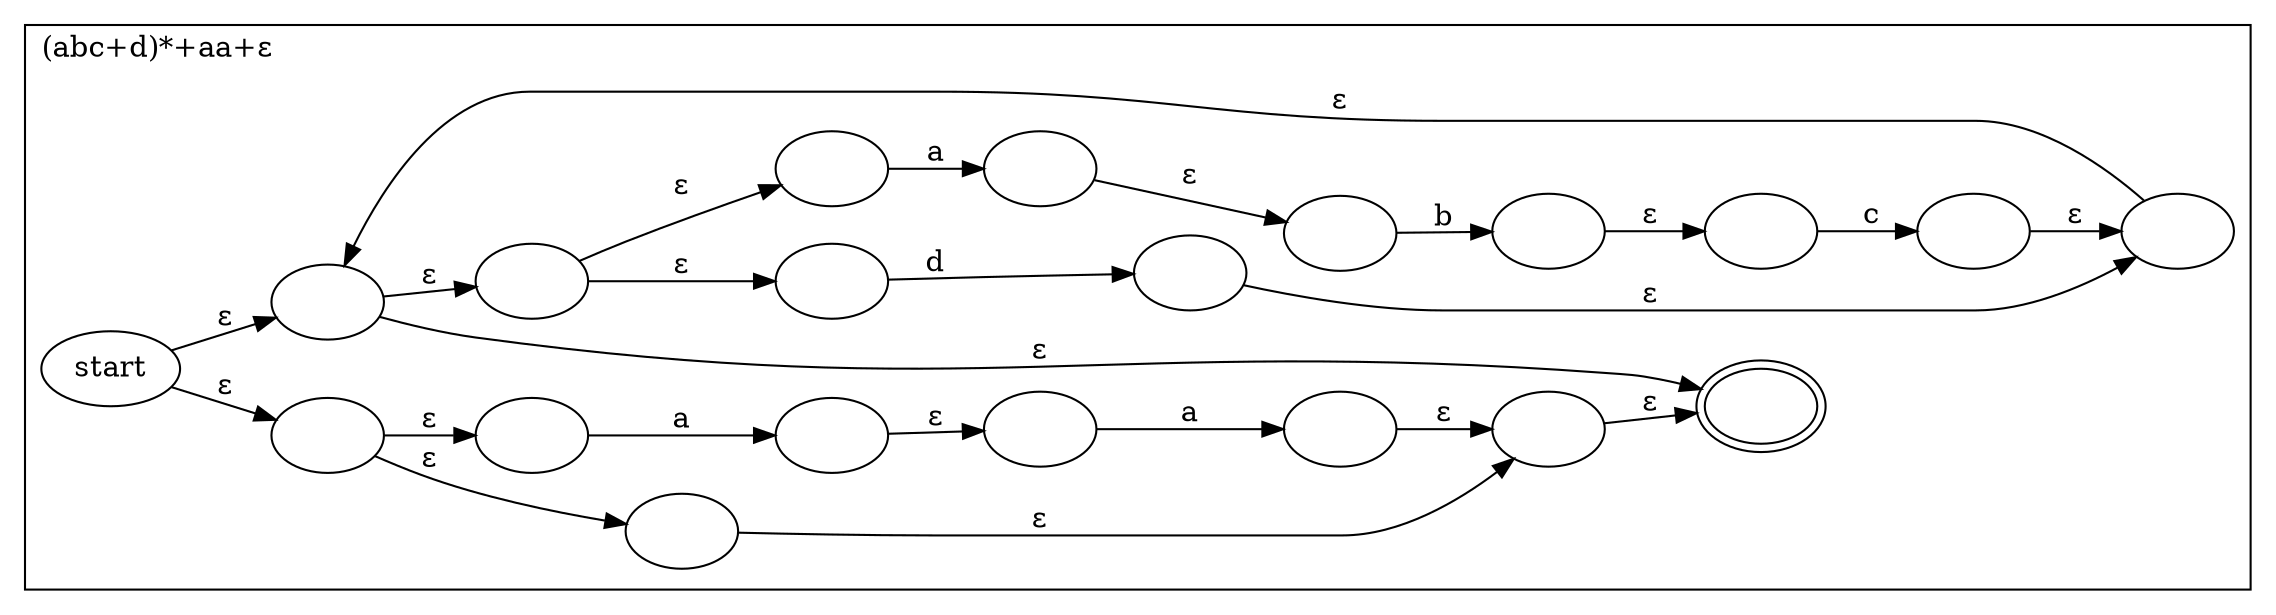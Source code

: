 digraph nfa {
  rankdir="LR";
  labeljust="l";
  node [label=""];
  
  subgraph cluster {
    label = "(abc+d)*+aa+ε";
    
    0;
    1;
    2;
    3;
    4;
    5;
    6;
    7;
    8;
    9;
    10;
    11;
    12;
    13;
    14;
    15;
    16;
    17;
    18;
    19;
    5 -> 6 [label="a"];
    7 -> 8 [label="a"];
    8 -> 5 [label="ε"];
    2 -> 7 [label="ε"];
    2 -> 4 [label="ε"];
    6 -> 3 [label="ε"];
    4 -> 3 [label="ε"];
    12 -> 13 [label="d"];
    14 -> 15 [label="c"];
    16 -> 17 [label="b"];
    17 -> 14 [label="ε"];
    18 -> 19 [label="a"];
    19 -> 16 [label="ε"];
    10 -> 18 [label="ε"];
    10 -> 12 [label="ε"];
    15 -> 11 [label="ε"];
    13 -> 11 [label="ε"];
    11 -> 9 [label="ε"];
    9 -> 10 [label="ε"];
    0 -> 9 [label="ε"];
    0 -> 2 [label="ε"];
    9 -> 1 [label="ε"];
    3 -> 1 [label="ε"];
    
  };
  
  1 [peripheries=2];
  0 [label="start"];
  
}
